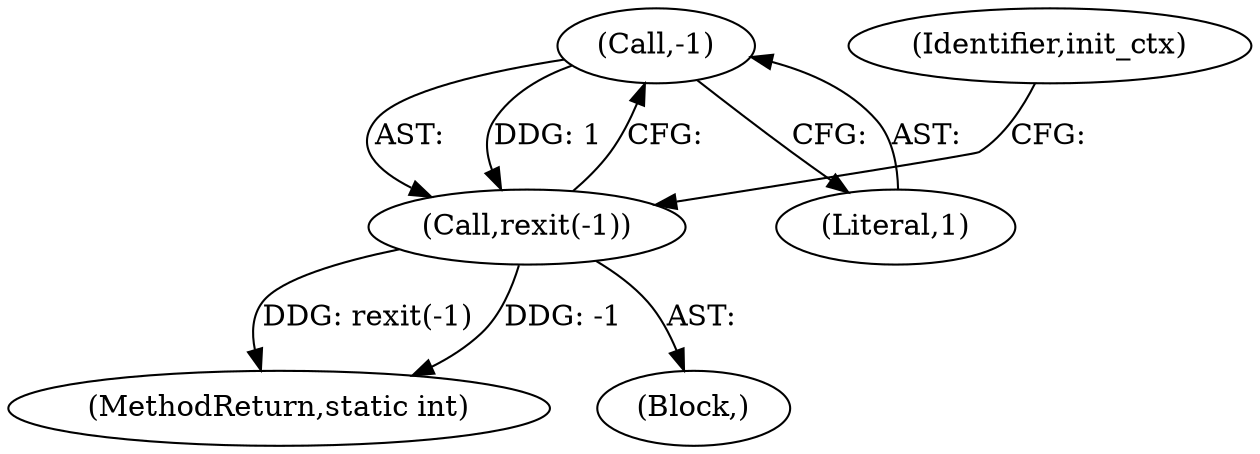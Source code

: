 digraph "1_lxc_81f466d05f2a89cb4f122ef7f593ff3f279b165c@del" {
"1000617" [label="(Call,-1)"];
"1000616" [label="(Call,rexit(-1))"];
"1000744" [label="(MethodReturn,static int)"];
"1000618" [label="(Literal,1)"];
"1000613" [label="(Block,)"];
"1000617" [label="(Call,-1)"];
"1000620" [label="(Identifier,init_ctx)"];
"1000616" [label="(Call,rexit(-1))"];
"1000617" -> "1000616"  [label="AST: "];
"1000617" -> "1000618"  [label="CFG: "];
"1000618" -> "1000617"  [label="AST: "];
"1000616" -> "1000617"  [label="CFG: "];
"1000617" -> "1000616"  [label="DDG: 1"];
"1000616" -> "1000613"  [label="AST: "];
"1000620" -> "1000616"  [label="CFG: "];
"1000616" -> "1000744"  [label="DDG: -1"];
"1000616" -> "1000744"  [label="DDG: rexit(-1)"];
}
